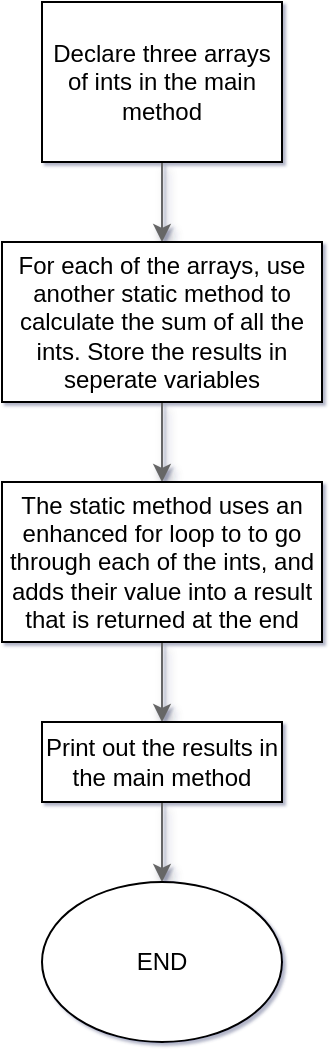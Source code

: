 <mxfile version="11.1.4" type="device"><diagram id="SC3abJvyggViG-P8SYSI" name="Page-1"><mxGraphModel dx="1426" dy="907" grid="1" gridSize="10" guides="1" tooltips="1" connect="1" arrows="1" fold="1" page="1" pageScale="1" pageWidth="850" pageHeight="1100" background="#ffffff" math="0" shadow="1"><root><mxCell id="0"/><mxCell id="1" parent="0"/><mxCell id="Dhqt6as0g91bsfc7gBI6-6" style="edgeStyle=orthogonalEdgeStyle;rounded=0;orthogonalLoop=1;jettySize=auto;html=1;exitX=0.5;exitY=1;exitDx=0;exitDy=0;entryX=0.5;entryY=0;entryDx=0;entryDy=0;fillColor=#f5f5f5;strokeColor=#666666;shadow=1;comic=0;" edge="1" parent="1" source="Dhqt6as0g91bsfc7gBI6-1" target="Dhqt6as0g91bsfc7gBI6-2"><mxGeometry relative="1" as="geometry"/></mxCell><mxCell id="Dhqt6as0g91bsfc7gBI6-1" value="Declare three arrays of ints in the main method" style="rounded=0;whiteSpace=wrap;html=1;" vertex="1" parent="1"><mxGeometry x="340" y="40" width="120" height="80" as="geometry"/></mxCell><mxCell id="Dhqt6as0g91bsfc7gBI6-7" style="edgeStyle=orthogonalEdgeStyle;rounded=0;comic=0;orthogonalLoop=1;jettySize=auto;html=1;exitX=0.5;exitY=1;exitDx=0;exitDy=0;entryX=0.5;entryY=0;entryDx=0;entryDy=0;shadow=1;strokeColor=#666666;fillColor=#f5f5f5;" edge="1" parent="1" source="Dhqt6as0g91bsfc7gBI6-2" target="Dhqt6as0g91bsfc7gBI6-3"><mxGeometry relative="1" as="geometry"/></mxCell><mxCell id="Dhqt6as0g91bsfc7gBI6-2" value="For each of the arrays, use another static method to calculate the sum of all the ints. Store the results in seperate variables" style="rounded=0;whiteSpace=wrap;html=1;" vertex="1" parent="1"><mxGeometry x="320" y="160" width="160" height="80" as="geometry"/></mxCell><mxCell id="Dhqt6as0g91bsfc7gBI6-8" style="edgeStyle=orthogonalEdgeStyle;rounded=0;comic=0;orthogonalLoop=1;jettySize=auto;html=1;exitX=0.5;exitY=1;exitDx=0;exitDy=0;entryX=0.5;entryY=0;entryDx=0;entryDy=0;shadow=1;strokeColor=#666666;fillColor=#f5f5f5;" edge="1" parent="1" source="Dhqt6as0g91bsfc7gBI6-3" target="Dhqt6as0g91bsfc7gBI6-4"><mxGeometry relative="1" as="geometry"/></mxCell><mxCell id="Dhqt6as0g91bsfc7gBI6-3" value="The static method uses an enhanced for loop to to go through each of the ints, and adds their value into a result that is returned at the end" style="rounded=0;whiteSpace=wrap;html=1;" vertex="1" parent="1"><mxGeometry x="320" y="280" width="160" height="80" as="geometry"/></mxCell><mxCell id="Dhqt6as0g91bsfc7gBI6-9" style="edgeStyle=orthogonalEdgeStyle;rounded=0;comic=0;orthogonalLoop=1;jettySize=auto;html=1;exitX=0.5;exitY=1;exitDx=0;exitDy=0;entryX=0.5;entryY=0;entryDx=0;entryDy=0;shadow=1;strokeColor=#666666;fillColor=#f5f5f5;" edge="1" parent="1" source="Dhqt6as0g91bsfc7gBI6-4" target="Dhqt6as0g91bsfc7gBI6-5"><mxGeometry relative="1" as="geometry"/></mxCell><mxCell id="Dhqt6as0g91bsfc7gBI6-4" value="Print out the results in the main method" style="rounded=0;whiteSpace=wrap;html=1;" vertex="1" parent="1"><mxGeometry x="340" y="400" width="120" height="40" as="geometry"/></mxCell><mxCell id="Dhqt6as0g91bsfc7gBI6-5" value="END" style="ellipse;whiteSpace=wrap;html=1;" vertex="1" parent="1"><mxGeometry x="340" y="480" width="120" height="80" as="geometry"/></mxCell></root></mxGraphModel></diagram></mxfile>